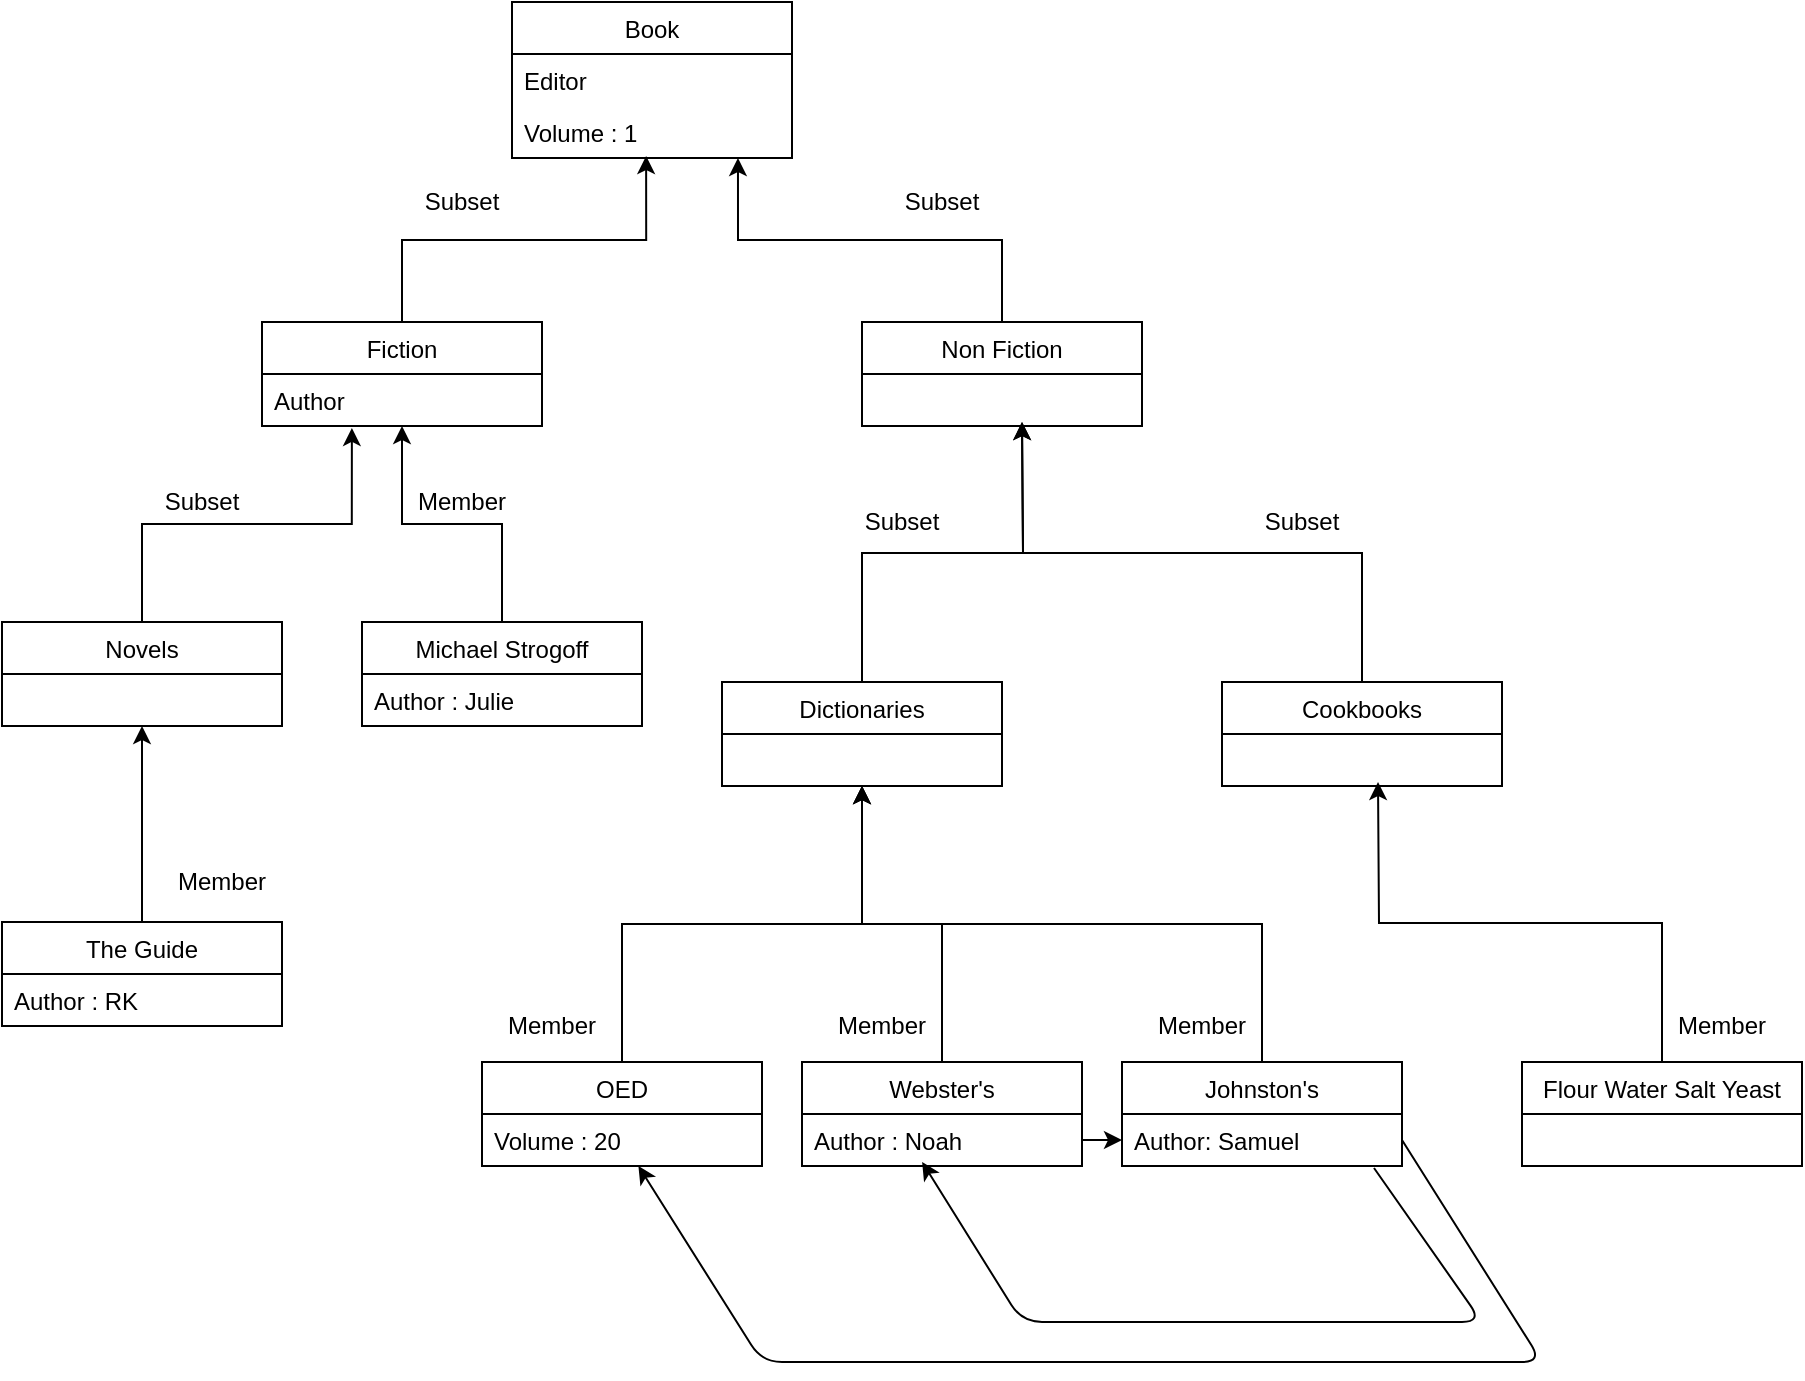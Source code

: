 <mxfile version="12.2.0" type="device" pages="1"><diagram id="_PyymTMEsx8ttcgT7HCe" name="Page-1"><mxGraphModel dx="932" dy="499" grid="1" gridSize="10" guides="1" tooltips="1" connect="1" arrows="1" fold="1" page="1" pageScale="1" pageWidth="850" pageHeight="1100" math="0" shadow="0"><root><mxCell id="0"/><mxCell id="1" parent="0"/><mxCell id="pc3vCQiR1uBn9eZdDbxc-1" value="Book" style="swimlane;fontStyle=0;childLayout=stackLayout;horizontal=1;startSize=26;fillColor=none;horizontalStack=0;resizeParent=1;resizeParentMax=0;resizeLast=0;collapsible=1;marginBottom=0;" parent="1" vertex="1"><mxGeometry x="285" y="60" width="140" height="78" as="geometry"/></mxCell><mxCell id="pc3vCQiR1uBn9eZdDbxc-2" value="Editor" style="text;strokeColor=none;fillColor=none;align=left;verticalAlign=top;spacingLeft=4;spacingRight=4;overflow=hidden;rotatable=0;points=[[0,0.5],[1,0.5]];portConstraint=eastwest;" parent="pc3vCQiR1uBn9eZdDbxc-1" vertex="1"><mxGeometry y="26" width="140" height="26" as="geometry"/></mxCell><mxCell id="pc3vCQiR1uBn9eZdDbxc-3" value="Volume : 1" style="text;strokeColor=none;fillColor=none;align=left;verticalAlign=top;spacingLeft=4;spacingRight=4;overflow=hidden;rotatable=0;points=[[0,0.5],[1,0.5]];portConstraint=eastwest;" parent="pc3vCQiR1uBn9eZdDbxc-1" vertex="1"><mxGeometry y="52" width="140" height="26" as="geometry"/></mxCell><mxCell id="83s9L5skg06iLvxJXxtl-1" style="edgeStyle=orthogonalEdgeStyle;rounded=0;orthogonalLoop=1;jettySize=auto;html=1;exitX=0.5;exitY=0;exitDx=0;exitDy=0;entryX=0.479;entryY=0.962;entryDx=0;entryDy=0;entryPerimeter=0;" edge="1" parent="1" source="pc3vCQiR1uBn9eZdDbxc-7" target="pc3vCQiR1uBn9eZdDbxc-3"><mxGeometry relative="1" as="geometry"/></mxCell><mxCell id="pc3vCQiR1uBn9eZdDbxc-7" value="Fiction" style="swimlane;fontStyle=0;childLayout=stackLayout;horizontal=1;startSize=26;fillColor=none;horizontalStack=0;resizeParent=1;resizeParentMax=0;resizeLast=0;collapsible=1;marginBottom=0;" parent="1" vertex="1"><mxGeometry x="160" y="220" width="140" height="52" as="geometry"/></mxCell><mxCell id="pc3vCQiR1uBn9eZdDbxc-8" value="Author" style="text;strokeColor=none;fillColor=none;align=left;verticalAlign=top;spacingLeft=4;spacingRight=4;overflow=hidden;rotatable=0;points=[[0,0.5],[1,0.5]];portConstraint=eastwest;" parent="pc3vCQiR1uBn9eZdDbxc-7" vertex="1"><mxGeometry y="26" width="140" height="26" as="geometry"/></mxCell><mxCell id="83s9L5skg06iLvxJXxtl-3" style="edgeStyle=orthogonalEdgeStyle;rounded=0;orthogonalLoop=1;jettySize=auto;html=1;exitX=0.5;exitY=0;exitDx=0;exitDy=0;entryX=0.807;entryY=1;entryDx=0;entryDy=0;entryPerimeter=0;" edge="1" parent="1" source="pc3vCQiR1uBn9eZdDbxc-12" target="pc3vCQiR1uBn9eZdDbxc-3"><mxGeometry relative="1" as="geometry"/></mxCell><mxCell id="pc3vCQiR1uBn9eZdDbxc-12" value="Non Fiction" style="swimlane;fontStyle=0;childLayout=stackLayout;horizontal=1;startSize=26;fillColor=none;horizontalStack=0;resizeParent=1;resizeParentMax=0;resizeLast=0;collapsible=1;marginBottom=0;" parent="1" vertex="1"><mxGeometry x="460" y="220" width="140" height="52" as="geometry"/></mxCell><mxCell id="pc3vCQiR1uBn9eZdDbxc-21" style="edgeStyle=orthogonalEdgeStyle;rounded=0;orthogonalLoop=1;jettySize=auto;html=1;exitX=0.5;exitY=0;exitDx=0;exitDy=0;" parent="1" source="pc3vCQiR1uBn9eZdDbxc-17" edge="1"><mxGeometry relative="1" as="geometry"><mxPoint x="540" y="270" as="targetPoint"/></mxGeometry></mxCell><mxCell id="pc3vCQiR1uBn9eZdDbxc-17" value="Dictionaries" style="swimlane;fontStyle=0;childLayout=stackLayout;horizontal=1;startSize=26;fillColor=none;horizontalStack=0;resizeParent=1;resizeParentMax=0;resizeLast=0;collapsible=1;marginBottom=0;" parent="1" vertex="1"><mxGeometry x="390" y="400" width="140" height="52" as="geometry"/></mxCell><mxCell id="83s9L5skg06iLvxJXxtl-12" style="edgeStyle=orthogonalEdgeStyle;rounded=0;orthogonalLoop=1;jettySize=auto;html=1;exitX=0.5;exitY=0;exitDx=0;exitDy=0;" edge="1" parent="1" source="pc3vCQiR1uBn9eZdDbxc-22"><mxGeometry relative="1" as="geometry"><mxPoint x="540" y="270" as="targetPoint"/></mxGeometry></mxCell><mxCell id="pc3vCQiR1uBn9eZdDbxc-22" value="Cookbooks" style="swimlane;fontStyle=0;childLayout=stackLayout;horizontal=1;startSize=26;fillColor=none;horizontalStack=0;resizeParent=1;resizeParentMax=0;resizeLast=0;collapsible=1;marginBottom=0;" parent="1" vertex="1"><mxGeometry x="640" y="400" width="140" height="52" as="geometry"/></mxCell><mxCell id="pc3vCQiR1uBn9eZdDbxc-31" style="edgeStyle=orthogonalEdgeStyle;rounded=0;orthogonalLoop=1;jettySize=auto;html=1;exitX=0.5;exitY=0;exitDx=0;exitDy=0;entryX=0.5;entryY=1;entryDx=0;entryDy=0;" parent="1" source="pc3vCQiR1uBn9eZdDbxc-27" target="pc3vCQiR1uBn9eZdDbxc-17" edge="1"><mxGeometry relative="1" as="geometry"><mxPoint x="467" y="477" as="targetPoint"/></mxGeometry></mxCell><mxCell id="pc3vCQiR1uBn9eZdDbxc-27" value="OED" style="swimlane;fontStyle=0;childLayout=stackLayout;horizontal=1;startSize=26;fillColor=none;horizontalStack=0;resizeParent=1;resizeParentMax=0;resizeLast=0;collapsible=1;marginBottom=0;" parent="1" vertex="1"><mxGeometry x="270" y="590" width="140" height="52" as="geometry"/></mxCell><mxCell id="pc3vCQiR1uBn9eZdDbxc-28" value="Volume : 20" style="text;strokeColor=none;fillColor=none;align=left;verticalAlign=top;spacingLeft=4;spacingRight=4;overflow=hidden;rotatable=0;points=[[0,0.5],[1,0.5]];portConstraint=eastwest;" parent="pc3vCQiR1uBn9eZdDbxc-27" vertex="1"><mxGeometry y="26" width="140" height="26" as="geometry"/></mxCell><mxCell id="83s9L5skg06iLvxJXxtl-13" style="edgeStyle=orthogonalEdgeStyle;rounded=0;orthogonalLoop=1;jettySize=auto;html=1;exitX=0.5;exitY=0;exitDx=0;exitDy=0;entryX=0.5;entryY=1;entryDx=0;entryDy=0;" edge="1" parent="1" source="pc3vCQiR1uBn9eZdDbxc-32" target="pc3vCQiR1uBn9eZdDbxc-17"><mxGeometry relative="1" as="geometry"/></mxCell><mxCell id="pc3vCQiR1uBn9eZdDbxc-32" value="Webster's" style="swimlane;fontStyle=0;childLayout=stackLayout;horizontal=1;startSize=26;fillColor=none;horizontalStack=0;resizeParent=1;resizeParentMax=0;resizeLast=0;collapsible=1;marginBottom=0;" parent="1" vertex="1"><mxGeometry x="430" y="590" width="140" height="52" as="geometry"/></mxCell><mxCell id="pc3vCQiR1uBn9eZdDbxc-33" value="Author : Noah" style="text;strokeColor=none;fillColor=none;align=left;verticalAlign=top;spacingLeft=4;spacingRight=4;overflow=hidden;rotatable=0;points=[[0,0.5],[1,0.5]];portConstraint=eastwest;" parent="pc3vCQiR1uBn9eZdDbxc-32" vertex="1"><mxGeometry y="26" width="140" height="26" as="geometry"/></mxCell><mxCell id="pc3vCQiR1uBn9eZdDbxc-42" style="edgeStyle=orthogonalEdgeStyle;rounded=0;orthogonalLoop=1;jettySize=auto;html=1;exitX=0.5;exitY=0;exitDx=0;exitDy=0;entryX=0.5;entryY=1;entryDx=0;entryDy=0;" parent="1" source="pc3vCQiR1uBn9eZdDbxc-38" target="pc3vCQiR1uBn9eZdDbxc-17" edge="1"><mxGeometry relative="1" as="geometry"><mxPoint x="465" y="479" as="targetPoint"/><Array as="points"><mxPoint x="660" y="521"/><mxPoint x="460" y="521"/></Array></mxGeometry></mxCell><mxCell id="pc3vCQiR1uBn9eZdDbxc-38" value="Johnston's" style="swimlane;fontStyle=0;childLayout=stackLayout;horizontal=1;startSize=26;fillColor=none;horizontalStack=0;resizeParent=1;resizeParentMax=0;resizeLast=0;collapsible=1;marginBottom=0;" parent="1" vertex="1"><mxGeometry x="590" y="590" width="140" height="52" as="geometry"/></mxCell><mxCell id="pc3vCQiR1uBn9eZdDbxc-39" value="Author: Samuel" style="text;strokeColor=none;fillColor=none;align=left;verticalAlign=top;spacingLeft=4;spacingRight=4;overflow=hidden;rotatable=0;points=[[0,0.5],[1,0.5]];portConstraint=eastwest;" parent="pc3vCQiR1uBn9eZdDbxc-38" vertex="1"><mxGeometry y="26" width="140" height="26" as="geometry"/></mxCell><mxCell id="pc3vCQiR1uBn9eZdDbxc-47" style="edgeStyle=orthogonalEdgeStyle;rounded=0;orthogonalLoop=1;jettySize=auto;html=1;exitX=0.5;exitY=0;exitDx=0;exitDy=0;entryX=0.5;entryY=1;entryDx=0;entryDy=0;" parent="1" source="pc3vCQiR1uBn9eZdDbxc-43" target="pc3vCQiR1uBn9eZdDbxc-7" edge="1"><mxGeometry relative="1" as="geometry"/></mxCell><mxCell id="pc3vCQiR1uBn9eZdDbxc-43" value="Michael Strogoff" style="swimlane;fontStyle=0;childLayout=stackLayout;horizontal=1;startSize=26;fillColor=none;horizontalStack=0;resizeParent=1;resizeParentMax=0;resizeLast=0;collapsible=1;marginBottom=0;" parent="1" vertex="1"><mxGeometry x="210" y="370" width="140" height="52" as="geometry"/></mxCell><mxCell id="pc3vCQiR1uBn9eZdDbxc-44" value="Author : Julie" style="text;strokeColor=none;fillColor=none;align=left;verticalAlign=top;spacingLeft=4;spacingRight=4;overflow=hidden;rotatable=0;points=[[0,0.5],[1,0.5]];portConstraint=eastwest;" parent="pc3vCQiR1uBn9eZdDbxc-43" vertex="1"><mxGeometry y="26" width="140" height="26" as="geometry"/></mxCell><mxCell id="83s9L5skg06iLvxJXxtl-4" style="edgeStyle=orthogonalEdgeStyle;rounded=0;orthogonalLoop=1;jettySize=auto;html=1;exitX=0.5;exitY=0;exitDx=0;exitDy=0;entryX=0.321;entryY=1.038;entryDx=0;entryDy=0;entryPerimeter=0;" edge="1" parent="1" source="pc3vCQiR1uBn9eZdDbxc-52" target="pc3vCQiR1uBn9eZdDbxc-8"><mxGeometry relative="1" as="geometry"/></mxCell><mxCell id="pc3vCQiR1uBn9eZdDbxc-52" value="Novels" style="swimlane;fontStyle=0;childLayout=stackLayout;horizontal=1;startSize=26;fillColor=none;horizontalStack=0;resizeParent=1;resizeParentMax=0;resizeLast=0;collapsible=1;marginBottom=0;" parent="1" vertex="1"><mxGeometry x="30" y="370" width="140" height="52" as="geometry"/></mxCell><mxCell id="pc3vCQiR1uBn9eZdDbxc-61" style="edgeStyle=orthogonalEdgeStyle;rounded=0;orthogonalLoop=1;jettySize=auto;html=1;exitX=0.5;exitY=0;exitDx=0;exitDy=0;entryX=0.5;entryY=1;entryDx=0;entryDy=0;" parent="1" source="pc3vCQiR1uBn9eZdDbxc-57" target="pc3vCQiR1uBn9eZdDbxc-52" edge="1"><mxGeometry relative="1" as="geometry"><mxPoint x="100" y="448" as="targetPoint"/></mxGeometry></mxCell><mxCell id="pc3vCQiR1uBn9eZdDbxc-57" value="The Guide" style="swimlane;fontStyle=0;childLayout=stackLayout;horizontal=1;startSize=26;fillColor=none;horizontalStack=0;resizeParent=1;resizeParentMax=0;resizeLast=0;collapsible=1;marginBottom=0;" parent="1" vertex="1"><mxGeometry x="30" y="520" width="140" height="52" as="geometry"/></mxCell><mxCell id="pc3vCQiR1uBn9eZdDbxc-58" value="Author : RK" style="text;strokeColor=none;fillColor=none;align=left;verticalAlign=top;spacingLeft=4;spacingRight=4;overflow=hidden;rotatable=0;points=[[0,0.5],[1,0.5]];portConstraint=eastwest;" parent="pc3vCQiR1uBn9eZdDbxc-57" vertex="1"><mxGeometry y="26" width="140" height="26" as="geometry"/></mxCell><mxCell id="mh_ta429yToV1J3wjkw6-6" style="edgeStyle=orthogonalEdgeStyle;rounded=0;orthogonalLoop=1;jettySize=auto;html=1;exitX=0.5;exitY=0;exitDx=0;exitDy=0;" parent="1" source="mh_ta429yToV1J3wjkw6-1" edge="1"><mxGeometry relative="1" as="geometry"><mxPoint x="718" y="450" as="targetPoint"/></mxGeometry></mxCell><mxCell id="mh_ta429yToV1J3wjkw6-1" value="Flour Water Salt Yeast" style="swimlane;fontStyle=0;childLayout=stackLayout;horizontal=1;startSize=26;fillColor=none;horizontalStack=0;resizeParent=1;resizeParentMax=0;resizeLast=0;collapsible=1;marginBottom=0;" parent="1" vertex="1"><mxGeometry x="790" y="590" width="140" height="52" as="geometry"/></mxCell><mxCell id="83s9L5skg06iLvxJXxtl-6" value="" style="endArrow=classic;html=1;exitX=0.9;exitY=1.038;exitDx=0;exitDy=0;entryX=0.429;entryY=0.923;entryDx=0;entryDy=0;entryPerimeter=0;exitPerimeter=0;" edge="1" parent="1" source="pc3vCQiR1uBn9eZdDbxc-39" target="pc3vCQiR1uBn9eZdDbxc-33"><mxGeometry width="50" height="50" relative="1" as="geometry"><mxPoint x="730" y="655" as="sourcePoint"/><mxPoint x="507" y="667.012" as="targetPoint"/><Array as="points"><mxPoint x="770" y="720"/><mxPoint x="540" y="720"/></Array></mxGeometry></mxCell><mxCell id="83s9L5skg06iLvxJXxtl-8" value="" style="endArrow=classic;html=1;exitX=1;exitY=0.5;exitDx=0;exitDy=0;" edge="1" parent="1" source="pc3vCQiR1uBn9eZdDbxc-39" target="pc3vCQiR1uBn9eZdDbxc-28"><mxGeometry width="50" height="50" relative="1" as="geometry"><mxPoint x="730" y="655" as="sourcePoint"/><mxPoint x="349.94" y="670.002" as="targetPoint"/><Array as="points"><mxPoint x="800" y="740"/><mxPoint x="410" y="740"/></Array></mxGeometry></mxCell><mxCell id="83s9L5skg06iLvxJXxtl-11" style="edgeStyle=orthogonalEdgeStyle;rounded=0;orthogonalLoop=1;jettySize=auto;html=1;exitX=1;exitY=0.5;exitDx=0;exitDy=0;entryX=0;entryY=0.5;entryDx=0;entryDy=0;" edge="1" parent="1" source="pc3vCQiR1uBn9eZdDbxc-33" target="pc3vCQiR1uBn9eZdDbxc-39"><mxGeometry relative="1" as="geometry"/></mxCell><mxCell id="83s9L5skg06iLvxJXxtl-15" value="Subset" style="text;html=1;strokeColor=none;fillColor=none;align=center;verticalAlign=middle;whiteSpace=wrap;rounded=0;" vertex="1" parent="1"><mxGeometry x="240" y="150" width="40" height="20" as="geometry"/></mxCell><mxCell id="83s9L5skg06iLvxJXxtl-16" value="Subset" style="text;html=1;strokeColor=none;fillColor=none;align=center;verticalAlign=middle;whiteSpace=wrap;rounded=0;" vertex="1" parent="1"><mxGeometry x="480" y="150" width="40" height="20" as="geometry"/></mxCell><mxCell id="83s9L5skg06iLvxJXxtl-17" value="Subset" style="text;html=1;strokeColor=none;fillColor=none;align=center;verticalAlign=middle;whiteSpace=wrap;rounded=0;" vertex="1" parent="1"><mxGeometry x="110" y="300" width="40" height="20" as="geometry"/></mxCell><mxCell id="83s9L5skg06iLvxJXxtl-18" value="Subset" style="text;html=1;strokeColor=none;fillColor=none;align=center;verticalAlign=middle;whiteSpace=wrap;rounded=0;" vertex="1" parent="1"><mxGeometry x="460" y="310" width="40" height="20" as="geometry"/></mxCell><mxCell id="83s9L5skg06iLvxJXxtl-19" value="Subset" style="text;html=1;strokeColor=none;fillColor=none;align=center;verticalAlign=middle;whiteSpace=wrap;rounded=0;" vertex="1" parent="1"><mxGeometry x="660" y="310" width="40" height="20" as="geometry"/></mxCell><mxCell id="83s9L5skg06iLvxJXxtl-22" value="Member" style="text;html=1;strokeColor=none;fillColor=none;align=center;verticalAlign=middle;whiteSpace=wrap;rounded=0;" vertex="1" parent="1"><mxGeometry x="240" y="300" width="40" height="20" as="geometry"/></mxCell><mxCell id="83s9L5skg06iLvxJXxtl-23" value="Member" style="text;html=1;strokeColor=none;fillColor=none;align=center;verticalAlign=middle;whiteSpace=wrap;rounded=0;" vertex="1" parent="1"><mxGeometry x="120" y="490" width="40" height="20" as="geometry"/></mxCell><mxCell id="83s9L5skg06iLvxJXxtl-24" value="Member" style="text;html=1;strokeColor=none;fillColor=none;align=center;verticalAlign=middle;whiteSpace=wrap;rounded=0;" vertex="1" parent="1"><mxGeometry x="285" y="562" width="40" height="20" as="geometry"/></mxCell><mxCell id="83s9L5skg06iLvxJXxtl-25" value="Member" style="text;html=1;strokeColor=none;fillColor=none;align=center;verticalAlign=middle;whiteSpace=wrap;rounded=0;" vertex="1" parent="1"><mxGeometry x="450" y="562" width="40" height="20" as="geometry"/></mxCell><mxCell id="83s9L5skg06iLvxJXxtl-26" value="Member" style="text;html=1;strokeColor=none;fillColor=none;align=center;verticalAlign=middle;whiteSpace=wrap;rounded=0;" vertex="1" parent="1"><mxGeometry x="610" y="562" width="40" height="20" as="geometry"/></mxCell><mxCell id="83s9L5skg06iLvxJXxtl-27" value="Member" style="text;html=1;strokeColor=none;fillColor=none;align=center;verticalAlign=middle;whiteSpace=wrap;rounded=0;" vertex="1" parent="1"><mxGeometry x="870" y="562" width="40" height="20" as="geometry"/></mxCell></root></mxGraphModel></diagram></mxfile>
